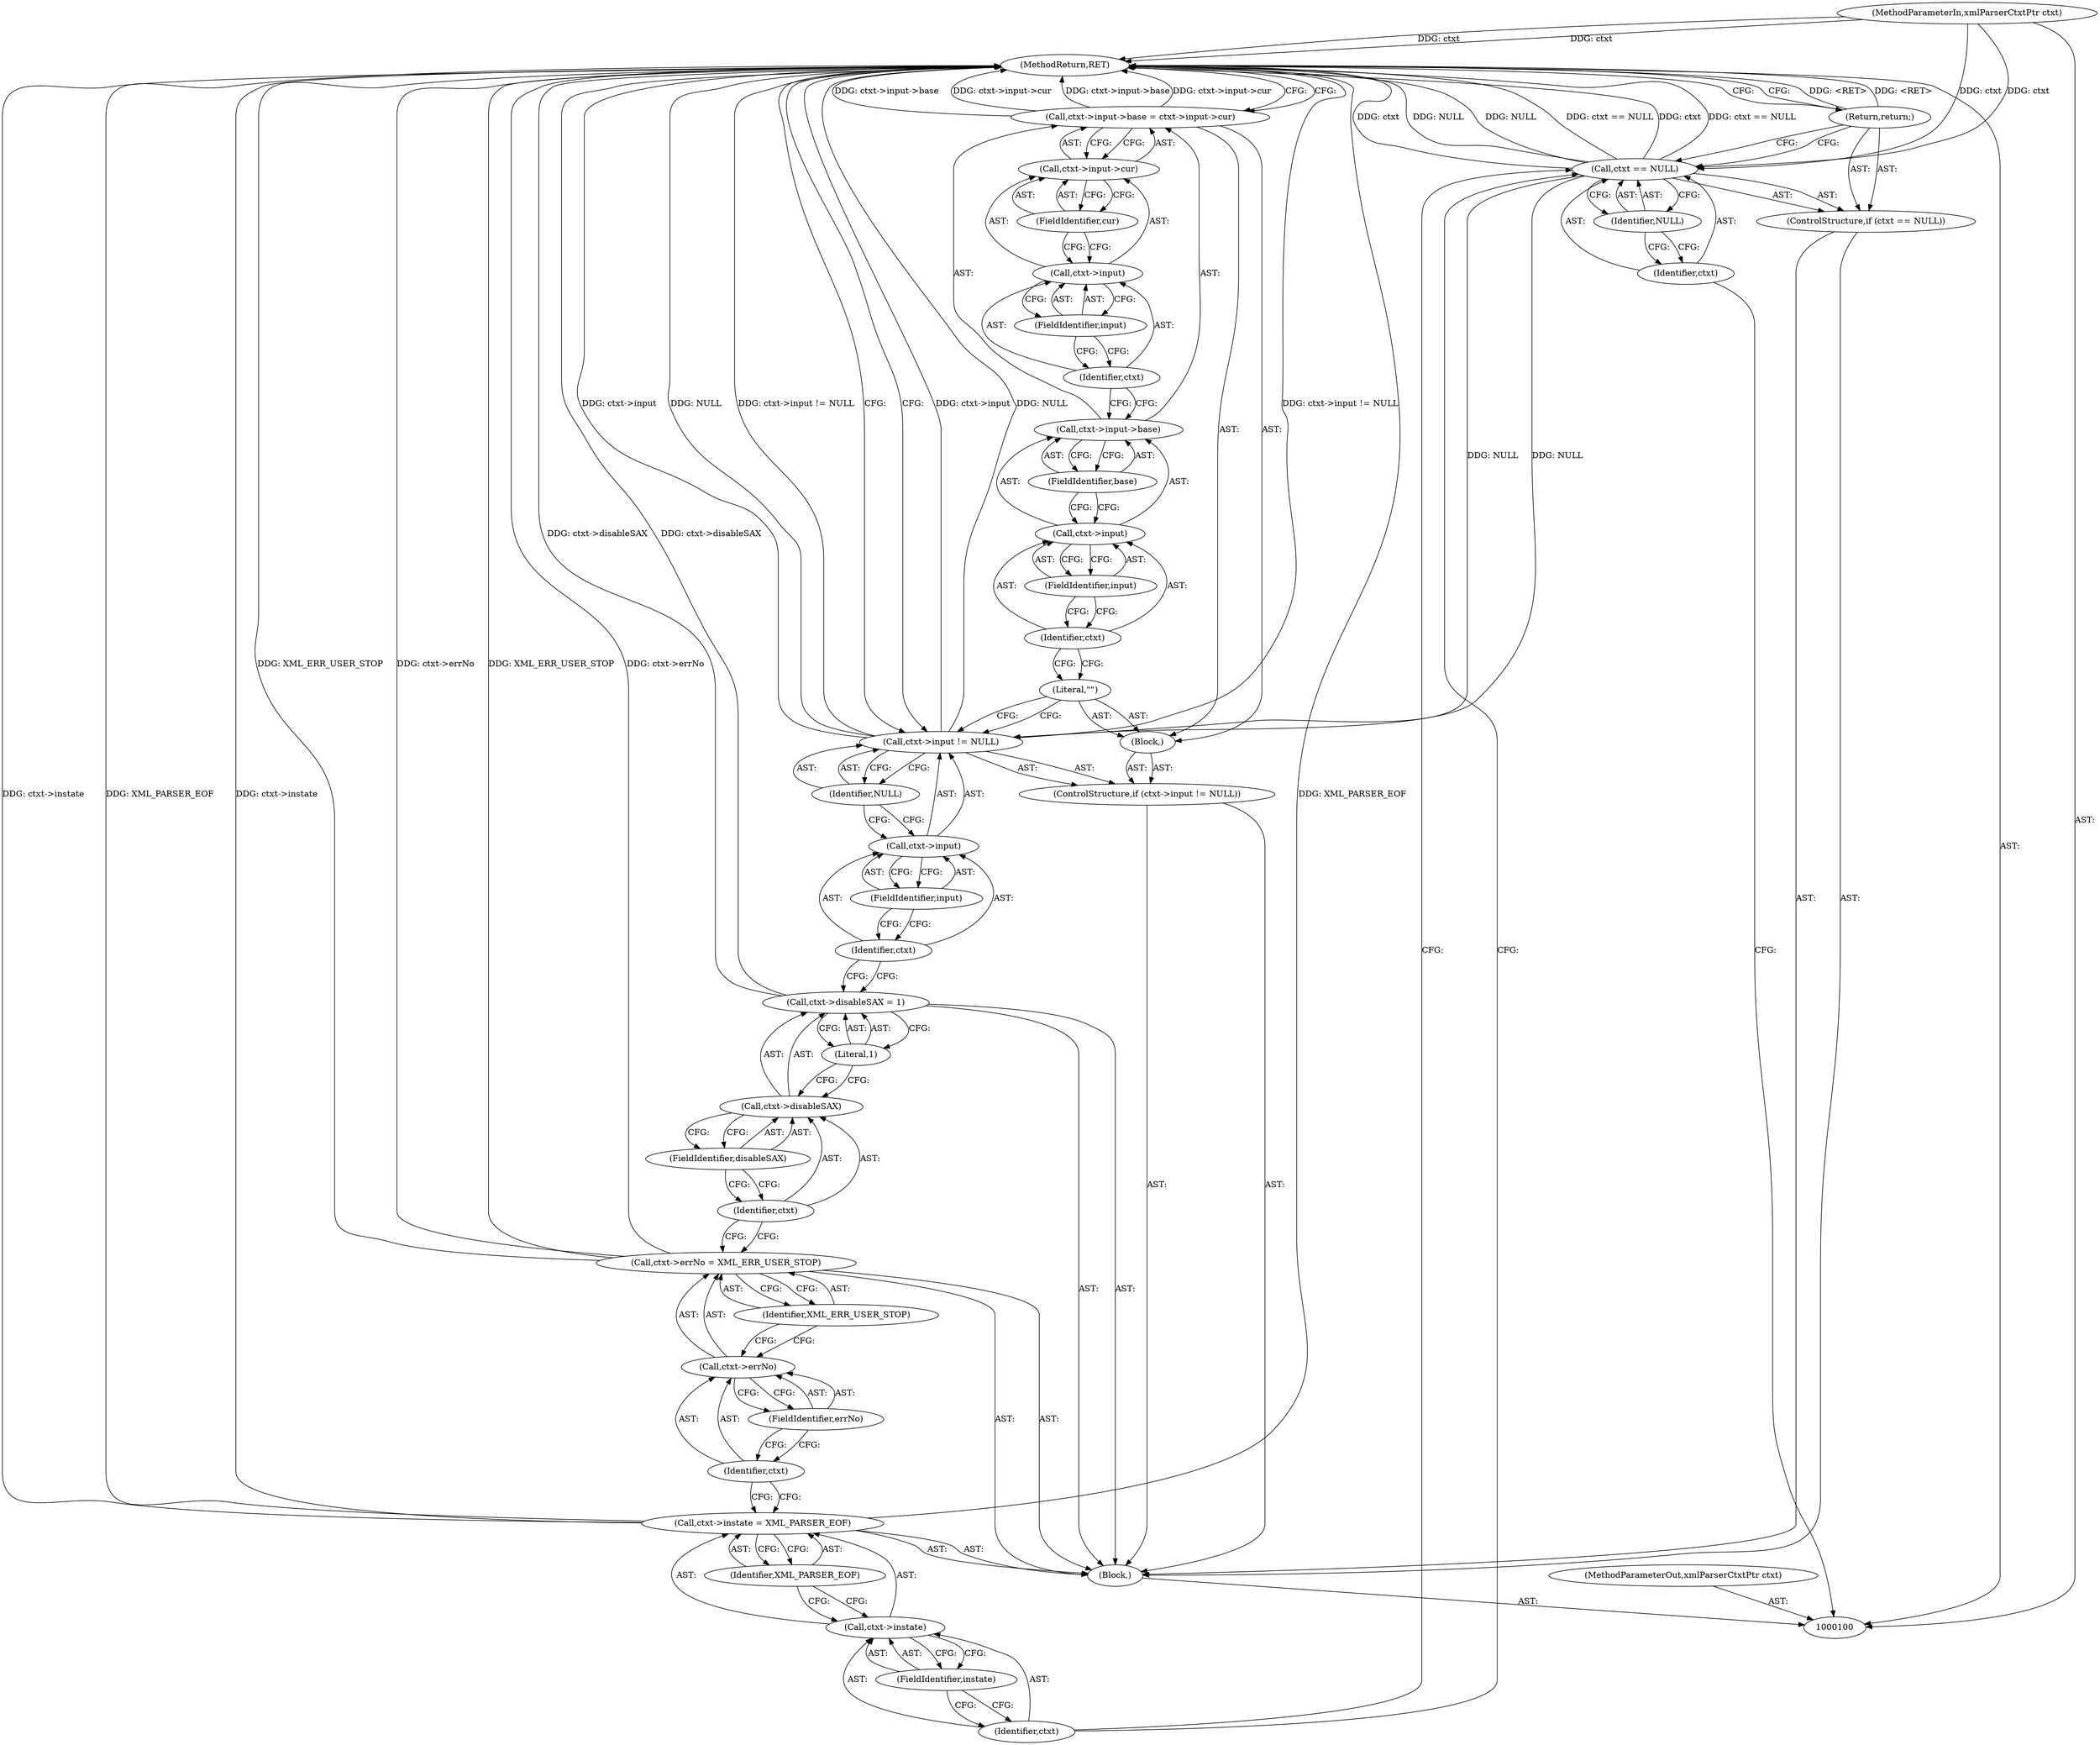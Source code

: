 digraph "0_Chrome_d0947db40187f4708c58e64cbd6013faf9eddeed_40" {
"1000142" [label="(MethodReturn,RET)"];
"1000101" [label="(MethodParameterIn,xmlParserCtxtPtr ctxt)"];
"1000169" [label="(MethodParameterOut,xmlParserCtxtPtr ctxt)"];
"1000102" [label="(Block,)"];
"1000106" [label="(Identifier,NULL)"];
"1000103" [label="(ControlStructure,if (ctxt == NULL))"];
"1000104" [label="(Call,ctxt == NULL)"];
"1000105" [label="(Identifier,ctxt)"];
"1000107" [label="(Return,return;)"];
"1000111" [label="(FieldIdentifier,instate)"];
"1000112" [label="(Identifier,XML_PARSER_EOF)"];
"1000108" [label="(Call,ctxt->instate = XML_PARSER_EOF)"];
"1000109" [label="(Call,ctxt->instate)"];
"1000110" [label="(Identifier,ctxt)"];
"1000116" [label="(FieldIdentifier,errNo)"];
"1000117" [label="(Identifier,XML_ERR_USER_STOP)"];
"1000113" [label="(Call,ctxt->errNo = XML_ERR_USER_STOP)"];
"1000114" [label="(Call,ctxt->errNo)"];
"1000115" [label="(Identifier,ctxt)"];
"1000121" [label="(FieldIdentifier,disableSAX)"];
"1000122" [label="(Literal,1)"];
"1000118" [label="(Call,ctxt->disableSAX = 1)"];
"1000119" [label="(Call,ctxt->disableSAX)"];
"1000120" [label="(Identifier,ctxt)"];
"1000127" [label="(FieldIdentifier,input)"];
"1000128" [label="(Identifier,NULL)"];
"1000129" [label="(Block,)"];
"1000123" [label="(ControlStructure,if (ctxt->input != NULL))"];
"1000124" [label="(Call,ctxt->input != NULL)"];
"1000125" [label="(Call,ctxt->input)"];
"1000126" [label="(Identifier,ctxt)"];
"1000130" [label="(Literal,\"\")"];
"1000131" [label="(Call,ctxt->input->base = ctxt->input->cur)"];
"1000132" [label="(Call,ctxt->input->base)"];
"1000133" [label="(Call,ctxt->input)"];
"1000134" [label="(Identifier,ctxt)"];
"1000136" [label="(FieldIdentifier,base)"];
"1000137" [label="(Call,ctxt->input->cur)"];
"1000138" [label="(Call,ctxt->input)"];
"1000139" [label="(Identifier,ctxt)"];
"1000140" [label="(FieldIdentifier,input)"];
"1000141" [label="(FieldIdentifier,cur)"];
"1000135" [label="(FieldIdentifier,input)"];
"1000142" -> "1000100"  [label="AST: "];
"1000142" -> "1000107"  [label="CFG: "];
"1000142" -> "1000131"  [label="CFG: "];
"1000142" -> "1000124"  [label="CFG: "];
"1000113" -> "1000142"  [label="DDG: XML_ERR_USER_STOP"];
"1000113" -> "1000142"  [label="DDG: ctxt->errNo"];
"1000124" -> "1000142"  [label="DDG: ctxt->input"];
"1000124" -> "1000142"  [label="DDG: NULL"];
"1000124" -> "1000142"  [label="DDG: ctxt->input != NULL"];
"1000104" -> "1000142"  [label="DDG: ctxt == NULL"];
"1000104" -> "1000142"  [label="DDG: ctxt"];
"1000104" -> "1000142"  [label="DDG: NULL"];
"1000131" -> "1000142"  [label="DDG: ctxt->input->base"];
"1000131" -> "1000142"  [label="DDG: ctxt->input->cur"];
"1000108" -> "1000142"  [label="DDG: XML_PARSER_EOF"];
"1000108" -> "1000142"  [label="DDG: ctxt->instate"];
"1000118" -> "1000142"  [label="DDG: ctxt->disableSAX"];
"1000101" -> "1000142"  [label="DDG: ctxt"];
"1000107" -> "1000142"  [label="DDG: <RET>"];
"1000101" -> "1000100"  [label="AST: "];
"1000101" -> "1000142"  [label="DDG: ctxt"];
"1000101" -> "1000104"  [label="DDG: ctxt"];
"1000169" -> "1000100"  [label="AST: "];
"1000102" -> "1000100"  [label="AST: "];
"1000103" -> "1000102"  [label="AST: "];
"1000108" -> "1000102"  [label="AST: "];
"1000113" -> "1000102"  [label="AST: "];
"1000118" -> "1000102"  [label="AST: "];
"1000123" -> "1000102"  [label="AST: "];
"1000106" -> "1000104"  [label="AST: "];
"1000106" -> "1000105"  [label="CFG: "];
"1000104" -> "1000106"  [label="CFG: "];
"1000103" -> "1000102"  [label="AST: "];
"1000104" -> "1000103"  [label="AST: "];
"1000107" -> "1000103"  [label="AST: "];
"1000104" -> "1000103"  [label="AST: "];
"1000104" -> "1000106"  [label="CFG: "];
"1000105" -> "1000104"  [label="AST: "];
"1000106" -> "1000104"  [label="AST: "];
"1000107" -> "1000104"  [label="CFG: "];
"1000110" -> "1000104"  [label="CFG: "];
"1000104" -> "1000142"  [label="DDG: ctxt == NULL"];
"1000104" -> "1000142"  [label="DDG: ctxt"];
"1000104" -> "1000142"  [label="DDG: NULL"];
"1000101" -> "1000104"  [label="DDG: ctxt"];
"1000104" -> "1000124"  [label="DDG: NULL"];
"1000105" -> "1000104"  [label="AST: "];
"1000105" -> "1000100"  [label="CFG: "];
"1000106" -> "1000105"  [label="CFG: "];
"1000107" -> "1000103"  [label="AST: "];
"1000107" -> "1000104"  [label="CFG: "];
"1000142" -> "1000107"  [label="CFG: "];
"1000107" -> "1000142"  [label="DDG: <RET>"];
"1000111" -> "1000109"  [label="AST: "];
"1000111" -> "1000110"  [label="CFG: "];
"1000109" -> "1000111"  [label="CFG: "];
"1000112" -> "1000108"  [label="AST: "];
"1000112" -> "1000109"  [label="CFG: "];
"1000108" -> "1000112"  [label="CFG: "];
"1000108" -> "1000102"  [label="AST: "];
"1000108" -> "1000112"  [label="CFG: "];
"1000109" -> "1000108"  [label="AST: "];
"1000112" -> "1000108"  [label="AST: "];
"1000115" -> "1000108"  [label="CFG: "];
"1000108" -> "1000142"  [label="DDG: XML_PARSER_EOF"];
"1000108" -> "1000142"  [label="DDG: ctxt->instate"];
"1000109" -> "1000108"  [label="AST: "];
"1000109" -> "1000111"  [label="CFG: "];
"1000110" -> "1000109"  [label="AST: "];
"1000111" -> "1000109"  [label="AST: "];
"1000112" -> "1000109"  [label="CFG: "];
"1000110" -> "1000109"  [label="AST: "];
"1000110" -> "1000104"  [label="CFG: "];
"1000111" -> "1000110"  [label="CFG: "];
"1000116" -> "1000114"  [label="AST: "];
"1000116" -> "1000115"  [label="CFG: "];
"1000114" -> "1000116"  [label="CFG: "];
"1000117" -> "1000113"  [label="AST: "];
"1000117" -> "1000114"  [label="CFG: "];
"1000113" -> "1000117"  [label="CFG: "];
"1000113" -> "1000102"  [label="AST: "];
"1000113" -> "1000117"  [label="CFG: "];
"1000114" -> "1000113"  [label="AST: "];
"1000117" -> "1000113"  [label="AST: "];
"1000120" -> "1000113"  [label="CFG: "];
"1000113" -> "1000142"  [label="DDG: XML_ERR_USER_STOP"];
"1000113" -> "1000142"  [label="DDG: ctxt->errNo"];
"1000114" -> "1000113"  [label="AST: "];
"1000114" -> "1000116"  [label="CFG: "];
"1000115" -> "1000114"  [label="AST: "];
"1000116" -> "1000114"  [label="AST: "];
"1000117" -> "1000114"  [label="CFG: "];
"1000115" -> "1000114"  [label="AST: "];
"1000115" -> "1000108"  [label="CFG: "];
"1000116" -> "1000115"  [label="CFG: "];
"1000121" -> "1000119"  [label="AST: "];
"1000121" -> "1000120"  [label="CFG: "];
"1000119" -> "1000121"  [label="CFG: "];
"1000122" -> "1000118"  [label="AST: "];
"1000122" -> "1000119"  [label="CFG: "];
"1000118" -> "1000122"  [label="CFG: "];
"1000118" -> "1000102"  [label="AST: "];
"1000118" -> "1000122"  [label="CFG: "];
"1000119" -> "1000118"  [label="AST: "];
"1000122" -> "1000118"  [label="AST: "];
"1000126" -> "1000118"  [label="CFG: "];
"1000118" -> "1000142"  [label="DDG: ctxt->disableSAX"];
"1000119" -> "1000118"  [label="AST: "];
"1000119" -> "1000121"  [label="CFG: "];
"1000120" -> "1000119"  [label="AST: "];
"1000121" -> "1000119"  [label="AST: "];
"1000122" -> "1000119"  [label="CFG: "];
"1000120" -> "1000119"  [label="AST: "];
"1000120" -> "1000113"  [label="CFG: "];
"1000121" -> "1000120"  [label="CFG: "];
"1000127" -> "1000125"  [label="AST: "];
"1000127" -> "1000126"  [label="CFG: "];
"1000125" -> "1000127"  [label="CFG: "];
"1000128" -> "1000124"  [label="AST: "];
"1000128" -> "1000125"  [label="CFG: "];
"1000124" -> "1000128"  [label="CFG: "];
"1000129" -> "1000123"  [label="AST: "];
"1000130" -> "1000129"  [label="AST: "];
"1000131" -> "1000129"  [label="AST: "];
"1000123" -> "1000102"  [label="AST: "];
"1000124" -> "1000123"  [label="AST: "];
"1000129" -> "1000123"  [label="AST: "];
"1000124" -> "1000123"  [label="AST: "];
"1000124" -> "1000128"  [label="CFG: "];
"1000125" -> "1000124"  [label="AST: "];
"1000128" -> "1000124"  [label="AST: "];
"1000130" -> "1000124"  [label="CFG: "];
"1000142" -> "1000124"  [label="CFG: "];
"1000124" -> "1000142"  [label="DDG: ctxt->input"];
"1000124" -> "1000142"  [label="DDG: NULL"];
"1000124" -> "1000142"  [label="DDG: ctxt->input != NULL"];
"1000104" -> "1000124"  [label="DDG: NULL"];
"1000125" -> "1000124"  [label="AST: "];
"1000125" -> "1000127"  [label="CFG: "];
"1000126" -> "1000125"  [label="AST: "];
"1000127" -> "1000125"  [label="AST: "];
"1000128" -> "1000125"  [label="CFG: "];
"1000126" -> "1000125"  [label="AST: "];
"1000126" -> "1000118"  [label="CFG: "];
"1000127" -> "1000126"  [label="CFG: "];
"1000130" -> "1000129"  [label="AST: "];
"1000130" -> "1000124"  [label="CFG: "];
"1000134" -> "1000130"  [label="CFG: "];
"1000131" -> "1000129"  [label="AST: "];
"1000131" -> "1000137"  [label="CFG: "];
"1000132" -> "1000131"  [label="AST: "];
"1000137" -> "1000131"  [label="AST: "];
"1000142" -> "1000131"  [label="CFG: "];
"1000131" -> "1000142"  [label="DDG: ctxt->input->base"];
"1000131" -> "1000142"  [label="DDG: ctxt->input->cur"];
"1000132" -> "1000131"  [label="AST: "];
"1000132" -> "1000136"  [label="CFG: "];
"1000133" -> "1000132"  [label="AST: "];
"1000136" -> "1000132"  [label="AST: "];
"1000139" -> "1000132"  [label="CFG: "];
"1000133" -> "1000132"  [label="AST: "];
"1000133" -> "1000135"  [label="CFG: "];
"1000134" -> "1000133"  [label="AST: "];
"1000135" -> "1000133"  [label="AST: "];
"1000136" -> "1000133"  [label="CFG: "];
"1000134" -> "1000133"  [label="AST: "];
"1000134" -> "1000130"  [label="CFG: "];
"1000135" -> "1000134"  [label="CFG: "];
"1000136" -> "1000132"  [label="AST: "];
"1000136" -> "1000133"  [label="CFG: "];
"1000132" -> "1000136"  [label="CFG: "];
"1000137" -> "1000131"  [label="AST: "];
"1000137" -> "1000141"  [label="CFG: "];
"1000138" -> "1000137"  [label="AST: "];
"1000141" -> "1000137"  [label="AST: "];
"1000131" -> "1000137"  [label="CFG: "];
"1000138" -> "1000137"  [label="AST: "];
"1000138" -> "1000140"  [label="CFG: "];
"1000139" -> "1000138"  [label="AST: "];
"1000140" -> "1000138"  [label="AST: "];
"1000141" -> "1000138"  [label="CFG: "];
"1000139" -> "1000138"  [label="AST: "];
"1000139" -> "1000132"  [label="CFG: "];
"1000140" -> "1000139"  [label="CFG: "];
"1000140" -> "1000138"  [label="AST: "];
"1000140" -> "1000139"  [label="CFG: "];
"1000138" -> "1000140"  [label="CFG: "];
"1000141" -> "1000137"  [label="AST: "];
"1000141" -> "1000138"  [label="CFG: "];
"1000137" -> "1000141"  [label="CFG: "];
"1000135" -> "1000133"  [label="AST: "];
"1000135" -> "1000134"  [label="CFG: "];
"1000133" -> "1000135"  [label="CFG: "];
}
